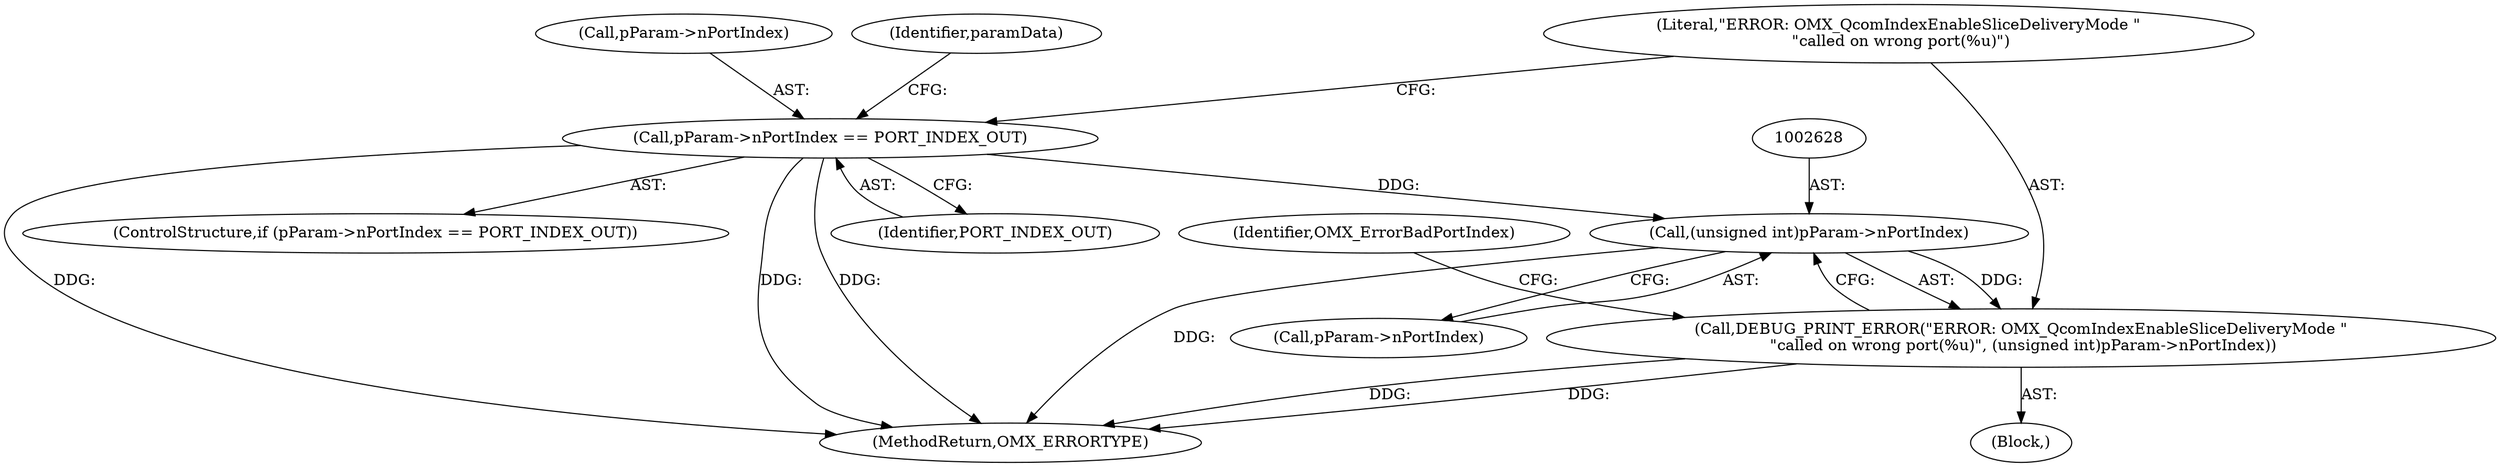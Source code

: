 digraph "0_Android_560ccdb509a7b86186fac0fce1b25bd9a3e6a6e8_7@pointer" {
"1002605" [label="(Call,pParam->nPortIndex == PORT_INDEX_OUT)"];
"1002627" [label="(Call,(unsigned int)pParam->nPortIndex)"];
"1002625" [label="(Call,DEBUG_PRINT_ERROR(\"ERROR: OMX_QcomIndexEnableSliceDeliveryMode \"\n \"called on wrong port(%u)\", (unsigned int)pParam->nPortIndex))"];
"1002627" [label="(Call,(unsigned int)pParam->nPortIndex)"];
"1002604" [label="(ControlStructure,if (pParam->nPortIndex == PORT_INDEX_OUT))"];
"1002625" [label="(Call,DEBUG_PRINT_ERROR(\"ERROR: OMX_QcomIndexEnableSliceDeliveryMode \"\n \"called on wrong port(%u)\", (unsigned int)pParam->nPortIndex))"];
"1002614" [label="(Identifier,paramData)"];
"1002606" [label="(Call,pParam->nPortIndex)"];
"1002629" [label="(Call,pParam->nPortIndex)"];
"1002633" [label="(Identifier,OMX_ErrorBadPortIndex)"];
"1002626" [label="(Literal,\"ERROR: OMX_QcomIndexEnableSliceDeliveryMode \"\n \"called on wrong port(%u)\")"];
"1002605" [label="(Call,pParam->nPortIndex == PORT_INDEX_OUT)"];
"1002609" [label="(Identifier,PORT_INDEX_OUT)"];
"1002913" [label="(MethodReturn,OMX_ERRORTYPE)"];
"1002624" [label="(Block,)"];
"1002605" -> "1002604"  [label="AST: "];
"1002605" -> "1002609"  [label="CFG: "];
"1002606" -> "1002605"  [label="AST: "];
"1002609" -> "1002605"  [label="AST: "];
"1002614" -> "1002605"  [label="CFG: "];
"1002626" -> "1002605"  [label="CFG: "];
"1002605" -> "1002913"  [label="DDG: "];
"1002605" -> "1002913"  [label="DDG: "];
"1002605" -> "1002913"  [label="DDG: "];
"1002605" -> "1002627"  [label="DDG: "];
"1002627" -> "1002625"  [label="AST: "];
"1002627" -> "1002629"  [label="CFG: "];
"1002628" -> "1002627"  [label="AST: "];
"1002629" -> "1002627"  [label="AST: "];
"1002625" -> "1002627"  [label="CFG: "];
"1002627" -> "1002913"  [label="DDG: "];
"1002627" -> "1002625"  [label="DDG: "];
"1002625" -> "1002624"  [label="AST: "];
"1002626" -> "1002625"  [label="AST: "];
"1002633" -> "1002625"  [label="CFG: "];
"1002625" -> "1002913"  [label="DDG: "];
"1002625" -> "1002913"  [label="DDG: "];
}

